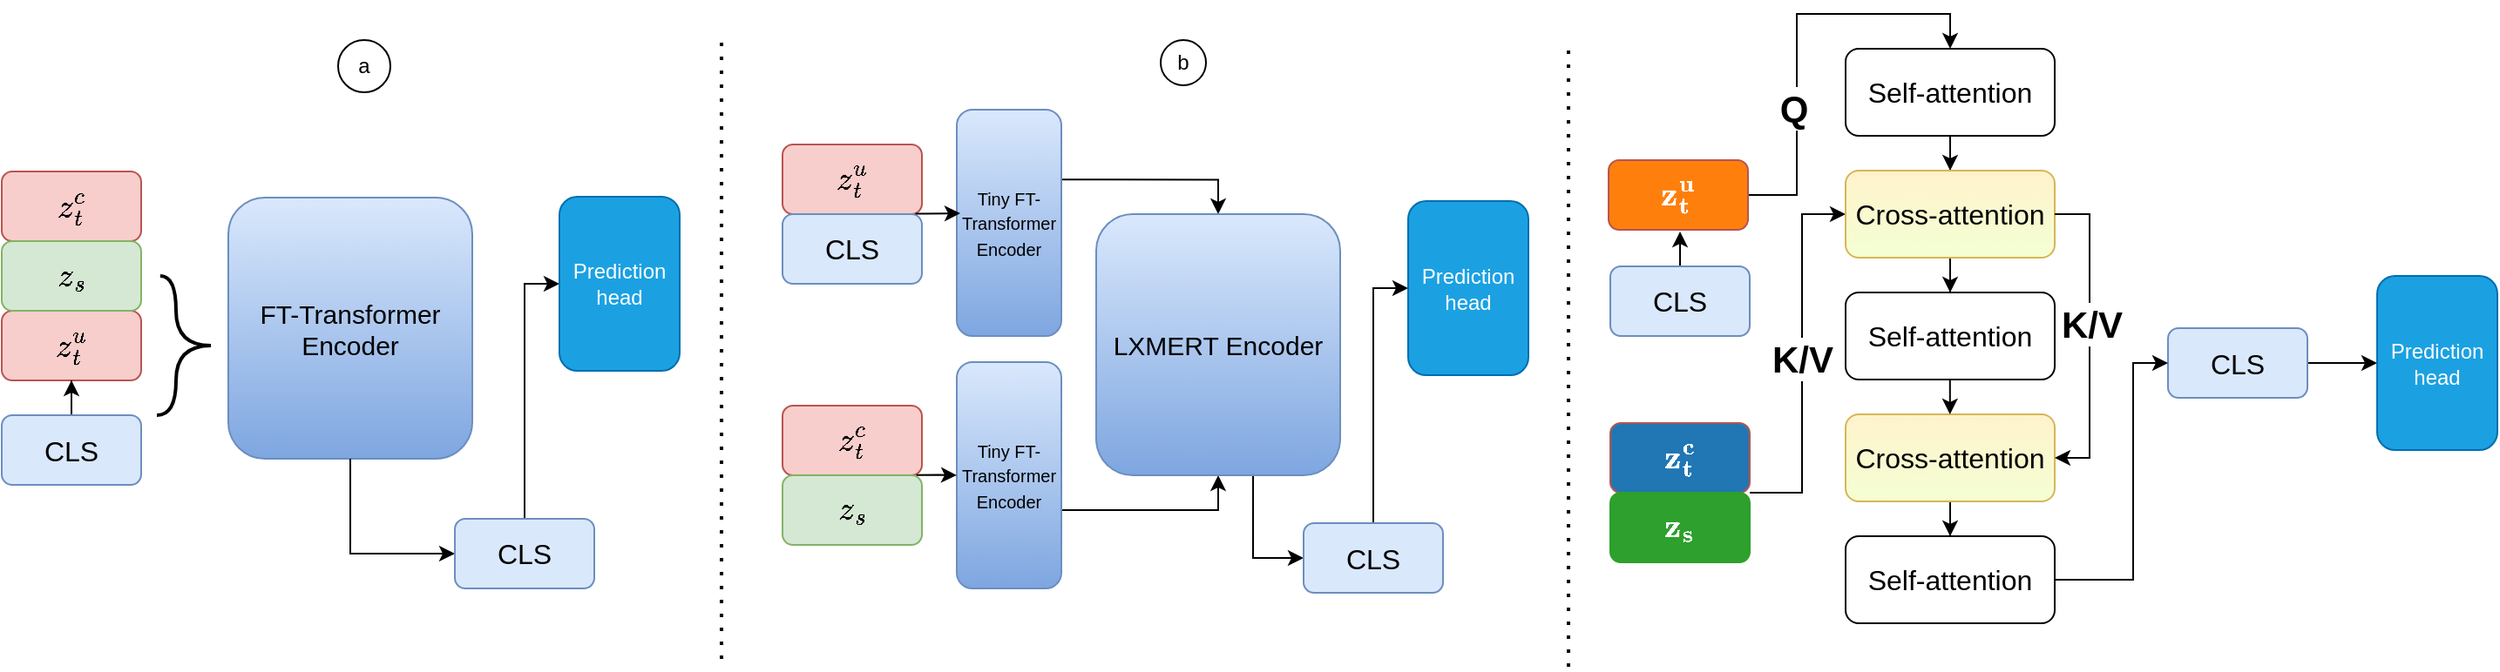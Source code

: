 <mxfile version="26.0.6">
  <diagram name="Page-1" id="zA27uo1Sg_b5YbpT-ogK">
    <mxGraphModel dx="1587" dy="486" grid="1" gridSize="10" guides="1" tooltips="1" connect="1" arrows="1" fold="1" page="1" pageScale="1" pageWidth="827" pageHeight="1169" math="1" shadow="0">
      <root>
        <mxCell id="0" />
        <mxCell id="1" parent="0" />
        <mxCell id="pGVhdN3X-JL4hUr2xQ4u-6" style="edgeStyle=orthogonalEdgeStyle;rounded=0;orthogonalLoop=1;jettySize=auto;html=1;entryX=0.5;entryY=1;entryDx=0;entryDy=0;" parent="1" source="pGVhdN3X-JL4hUr2xQ4u-7" edge="1">
          <mxGeometry relative="1" as="geometry">
            <mxPoint x="960" y="630" as="targetPoint" />
          </mxGeometry>
        </mxCell>
        <mxCell id="pGVhdN3X-JL4hUr2xQ4u-7" value="&lt;font style=&quot;font-size: 16px;&quot;&gt;CLS&lt;/font&gt;" style="rounded=1;whiteSpace=wrap;html=1;fillColor=#dae8fc;strokeColor=#6c8ebf;" parent="1" vertex="1">
          <mxGeometry x="920" y="650" width="80" height="40" as="geometry" />
        </mxCell>
        <mxCell id="pGVhdN3X-JL4hUr2xQ4u-21" style="edgeStyle=orthogonalEdgeStyle;rounded=0;orthogonalLoop=1;jettySize=auto;html=1;entryX=0;entryY=0.5;entryDx=0;entryDy=0;" parent="1" source="pGVhdN3X-JL4hUr2xQ4u-22" target="pGVhdN3X-JL4hUr2xQ4u-23" edge="1">
          <mxGeometry relative="1" as="geometry" />
        </mxCell>
        <mxCell id="pGVhdN3X-JL4hUr2xQ4u-22" value="&lt;font style=&quot;font-size: 16px;&quot;&gt;CLS&lt;/font&gt;" style="rounded=1;whiteSpace=wrap;html=1;fillColor=#dae8fc;strokeColor=#6c8ebf;" parent="1" vertex="1">
          <mxGeometry x="1240" y="685.5" width="80" height="40" as="geometry" />
        </mxCell>
        <mxCell id="pGVhdN3X-JL4hUr2xQ4u-23" value="Prediction head" style="rounded=1;whiteSpace=wrap;html=1;fillColor=#1ba1e2;fontColor=#ffffff;strokeColor=#006EAF;" parent="1" vertex="1">
          <mxGeometry x="1360" y="655.5" width="69" height="100" as="geometry" />
        </mxCell>
        <mxCell id="pGVhdN3X-JL4hUr2xQ4u-24" value="&lt;font style=&quot;font-size: 16px;&quot;&gt;$$z_t^u$$&lt;/font&gt;" style="rounded=1;whiteSpace=wrap;html=1;fillColor=#f8cecc;strokeColor=#b85450;" parent="1" vertex="1">
          <mxGeometry x="-3" y="675.5" width="80" height="40" as="geometry" />
        </mxCell>
        <mxCell id="pGVhdN3X-JL4hUr2xQ4u-25" value="&lt;font style=&quot;font-size: 16px;&quot;&gt;$$z_t^c$$&lt;/font&gt;" style="rounded=1;whiteSpace=wrap;html=1;fillColor=#f8cecc;strokeColor=#b85450;" parent="1" vertex="1">
          <mxGeometry x="-3" y="595.5" width="80" height="40" as="geometry" />
        </mxCell>
        <mxCell id="pGVhdN3X-JL4hUr2xQ4u-26" value="&lt;font style=&quot;font-size: 16px;&quot;&gt;$$z_s$$&lt;/font&gt;" style="rounded=1;whiteSpace=wrap;html=1;fillColor=#d5e8d4;strokeColor=#82b366;" parent="1" vertex="1">
          <mxGeometry x="-3" y="635.5" width="80" height="40" as="geometry" />
        </mxCell>
        <mxCell id="pGVhdN3X-JL4hUr2xQ4u-27" style="edgeStyle=orthogonalEdgeStyle;rounded=0;orthogonalLoop=1;jettySize=auto;html=1;entryX=0.5;entryY=1;entryDx=0;entryDy=0;" parent="1" source="pGVhdN3X-JL4hUr2xQ4u-28" target="pGVhdN3X-JL4hUr2xQ4u-24" edge="1">
          <mxGeometry relative="1" as="geometry" />
        </mxCell>
        <mxCell id="pGVhdN3X-JL4hUr2xQ4u-28" value="&lt;font style=&quot;font-size: 16px;&quot;&gt;CLS&lt;/font&gt;" style="rounded=1;whiteSpace=wrap;html=1;fillColor=#dae8fc;strokeColor=#6c8ebf;" parent="1" vertex="1">
          <mxGeometry x="-3" y="735.5" width="80" height="40" as="geometry" />
        </mxCell>
        <mxCell id="pGVhdN3X-JL4hUr2xQ4u-29" style="edgeStyle=orthogonalEdgeStyle;rounded=0;orthogonalLoop=1;jettySize=auto;html=1;entryX=0;entryY=0.5;entryDx=0;entryDy=0;exitX=0.643;exitY=0.996;exitDx=0;exitDy=0;exitPerimeter=0;" parent="1" source="pGVhdN3X-JL4hUr2xQ4u-47" target="pGVhdN3X-JL4hUr2xQ4u-32" edge="1">
          <mxGeometry relative="1" as="geometry">
            <mxPoint x="675" y="782.5" as="sourcePoint" />
            <Array as="points">
              <mxPoint x="715" y="817.5" />
            </Array>
          </mxGeometry>
        </mxCell>
        <mxCell id="pGVhdN3X-JL4hUr2xQ4u-30" value="&lt;font style=&quot;font-size: 15px;&quot;&gt;FT-Transformer Encoder&lt;/font&gt;" style="rounded=1;whiteSpace=wrap;html=1;fillColor=#dae8fc;strokeColor=#6c8ebf;gradientColor=#7ea6e0;" parent="1" vertex="1">
          <mxGeometry x="127" y="610.5" width="140" height="150" as="geometry" />
        </mxCell>
        <mxCell id="pGVhdN3X-JL4hUr2xQ4u-31" style="edgeStyle=orthogonalEdgeStyle;rounded=0;orthogonalLoop=1;jettySize=auto;html=1;entryX=0;entryY=0.5;entryDx=0;entryDy=0;" parent="1" source="pGVhdN3X-JL4hUr2xQ4u-32" target="pGVhdN3X-JL4hUr2xQ4u-33" edge="1">
          <mxGeometry relative="1" as="geometry" />
        </mxCell>
        <mxCell id="pGVhdN3X-JL4hUr2xQ4u-32" value="&lt;font style=&quot;font-size: 16px;&quot;&gt;CLS&lt;/font&gt;" style="rounded=1;whiteSpace=wrap;html=1;fillColor=#dae8fc;strokeColor=#6c8ebf;" parent="1" vertex="1">
          <mxGeometry x="744" y="797.5" width="80" height="40" as="geometry" />
        </mxCell>
        <mxCell id="pGVhdN3X-JL4hUr2xQ4u-33" value="Prediction head" style="rounded=1;whiteSpace=wrap;html=1;fillColor=#1ba1e2;fontColor=#ffffff;strokeColor=#006EAF;" parent="1" vertex="1">
          <mxGeometry x="804" y="612.5" width="69" height="100" as="geometry" />
        </mxCell>
        <mxCell id="pGVhdN3X-JL4hUr2xQ4u-34" value="" style="group;rotation=-179;" parent="1" vertex="1" connectable="0">
          <mxGeometry x="87" y="655.5" width="30" height="80" as="geometry" />
        </mxCell>
        <mxCell id="pGVhdN3X-JL4hUr2xQ4u-35" value="" style="endArrow=none;html=1;rounded=0;fontStyle=1;edgeStyle=orthogonalEdgeStyle;curved=1;strokeWidth=2;" parent="pGVhdN3X-JL4hUr2xQ4u-34" edge="1">
          <mxGeometry width="50" height="50" relative="1" as="geometry">
            <mxPoint x="30" y="40" as="sourcePoint" />
            <mxPoint x="-1" y="80" as="targetPoint" />
            <Array as="points">
              <mxPoint x="10" y="40" />
              <mxPoint x="9" y="80" />
            </Array>
          </mxGeometry>
        </mxCell>
        <mxCell id="pGVhdN3X-JL4hUr2xQ4u-36" value="" style="endArrow=none;html=1;rounded=0;edgeStyle=orthogonalEdgeStyle;curved=1;strokeWidth=2;" parent="pGVhdN3X-JL4hUr2xQ4u-34" edge="1">
          <mxGeometry width="50" height="50" relative="1" as="geometry">
            <mxPoint x="30" y="40" as="sourcePoint" />
            <mxPoint x="1" as="targetPoint" />
            <Array as="points">
              <mxPoint x="10" y="40" />
              <mxPoint x="11" />
            </Array>
          </mxGeometry>
        </mxCell>
        <mxCell id="pGVhdN3X-JL4hUr2xQ4u-37" value="" style="endArrow=none;dashed=1;html=1;dashPattern=1 3;strokeWidth=2;rounded=0;" parent="1" edge="1">
          <mxGeometry width="50" height="50" relative="1" as="geometry">
            <mxPoint x="410" y="875.5" as="sourcePoint" />
            <mxPoint x="410" y="515.5" as="targetPoint" />
          </mxGeometry>
        </mxCell>
        <mxCell id="pGVhdN3X-JL4hUr2xQ4u-38" value="" style="endArrow=none;dashed=1;html=1;dashPattern=1 3;strokeWidth=2;rounded=0;" parent="1" edge="1">
          <mxGeometry width="50" height="50" relative="1" as="geometry">
            <mxPoint x="896" y="880" as="sourcePoint" />
            <mxPoint x="896" y="520" as="targetPoint" />
          </mxGeometry>
        </mxCell>
        <mxCell id="pGVhdN3X-JL4hUr2xQ4u-39" value="&lt;font style=&quot;font-size: 16px;&quot;&gt;$$z_t^u$$&lt;/font&gt;" style="rounded=1;whiteSpace=wrap;html=1;fillColor=#f8cecc;strokeColor=#b85450;" parent="1" vertex="1">
          <mxGeometry x="445" y="580" width="80" height="40" as="geometry" />
        </mxCell>
        <mxCell id="pGVhdN3X-JL4hUr2xQ4u-40" value="&lt;font style=&quot;font-size: 16px;&quot;&gt;$$z_t^c$$&lt;/font&gt;" style="rounded=1;whiteSpace=wrap;html=1;fillColor=#f8cecc;strokeColor=#b85450;" parent="1" vertex="1">
          <mxGeometry x="445" y="730" width="80" height="40" as="geometry" />
        </mxCell>
        <mxCell id="pGVhdN3X-JL4hUr2xQ4u-41" value="&lt;font style=&quot;font-size: 16px;&quot;&gt;$$z_s$$&lt;/font&gt;" style="rounded=1;whiteSpace=wrap;html=1;fillColor=#d5e8d4;strokeColor=#82b366;" parent="1" vertex="1">
          <mxGeometry x="445" y="770" width="80" height="40" as="geometry" />
        </mxCell>
        <mxCell id="pGVhdN3X-JL4hUr2xQ4u-42" value="&lt;font style=&quot;font-size: 16px;&quot;&gt;CLS&lt;/font&gt;" style="rounded=1;whiteSpace=wrap;html=1;fillColor=#dae8fc;strokeColor=#6c8ebf;" parent="1" vertex="1">
          <mxGeometry x="445" y="620" width="80" height="40" as="geometry" />
        </mxCell>
        <mxCell id="pGVhdN3X-JL4hUr2xQ4u-43" style="edgeStyle=orthogonalEdgeStyle;rounded=0;orthogonalLoop=1;jettySize=auto;html=1;exitX=0.997;exitY=0.309;exitDx=0;exitDy=0;entryX=0.5;entryY=0;entryDx=0;entryDy=0;exitPerimeter=0;" parent="1" source="pGVhdN3X-JL4hUr2xQ4u-44" target="pGVhdN3X-JL4hUr2xQ4u-47" edge="1">
          <mxGeometry relative="1" as="geometry">
            <Array as="points">
              <mxPoint x="695" y="600" />
            </Array>
          </mxGeometry>
        </mxCell>
        <mxCell id="pGVhdN3X-JL4hUr2xQ4u-44" value="&lt;font style=&quot;font-size: 10px;&quot;&gt;Tiny FT-Transformer Encoder&lt;/font&gt;" style="rounded=1;whiteSpace=wrap;html=1;fillColor=#dae8fc;strokeColor=#6c8ebf;gradientColor=#7ea6e0;" parent="1" vertex="1">
          <mxGeometry x="545" y="560" width="60" height="130" as="geometry" />
        </mxCell>
        <mxCell id="pGVhdN3X-JL4hUr2xQ4u-45" style="edgeStyle=orthogonalEdgeStyle;rounded=0;orthogonalLoop=1;jettySize=auto;html=1;entryX=0.5;entryY=1;entryDx=0;entryDy=0;" parent="1" source="pGVhdN3X-JL4hUr2xQ4u-46" target="pGVhdN3X-JL4hUr2xQ4u-47" edge="1">
          <mxGeometry relative="1" as="geometry">
            <Array as="points">
              <mxPoint x="695" y="790" />
            </Array>
          </mxGeometry>
        </mxCell>
        <mxCell id="pGVhdN3X-JL4hUr2xQ4u-46" value="&lt;font style=&quot;font-size: 10px;&quot;&gt;Tiny FT-Transformer Encoder&lt;/font&gt;" style="rounded=1;whiteSpace=wrap;html=1;fillColor=#dae8fc;strokeColor=#6c8ebf;gradientColor=#7ea6e0;" parent="1" vertex="1">
          <mxGeometry x="545" y="705" width="60" height="130" as="geometry" />
        </mxCell>
        <mxCell id="pGVhdN3X-JL4hUr2xQ4u-47" value="&lt;font style=&quot;font-size: 15px;&quot;&gt;LXMERT Encoder&lt;/font&gt;" style="rounded=1;whiteSpace=wrap;html=1;fillColor=#dae8fc;strokeColor=#6c8ebf;gradientColor=#7ea6e0;" parent="1" vertex="1">
          <mxGeometry x="625" y="620" width="140" height="150" as="geometry" />
        </mxCell>
        <mxCell id="pGVhdN3X-JL4hUr2xQ4u-48" style="edgeStyle=orthogonalEdgeStyle;rounded=0;orthogonalLoop=1;jettySize=auto;html=1;entryX=0.034;entryY=0.465;entryDx=0;entryDy=0;entryPerimeter=0;exitX=0.954;exitY=0.995;exitDx=0;exitDy=0;exitPerimeter=0;" parent="1" source="pGVhdN3X-JL4hUr2xQ4u-39" target="pGVhdN3X-JL4hUr2xQ4u-44" edge="1">
          <mxGeometry relative="1" as="geometry">
            <mxPoint x="535" y="622.5" as="targetPoint" />
            <Array as="points">
              <mxPoint x="525" y="619.5" />
              <mxPoint x="547" y="619.5" />
            </Array>
          </mxGeometry>
        </mxCell>
        <mxCell id="pGVhdN3X-JL4hUr2xQ4u-49" style="edgeStyle=orthogonalEdgeStyle;rounded=0;orthogonalLoop=1;jettySize=auto;html=1;entryX=0;entryY=0.5;entryDx=0;entryDy=0;exitX=0.961;exitY=-0.004;exitDx=0;exitDy=0;exitPerimeter=0;" parent="1" source="pGVhdN3X-JL4hUr2xQ4u-41" target="pGVhdN3X-JL4hUr2xQ4u-46" edge="1">
          <mxGeometry relative="1" as="geometry">
            <mxPoint x="523.14" y="766.23" as="sourcePoint" />
            <mxPoint x="544.96" y="768.01" as="targetPoint" />
            <Array as="points">
              <mxPoint x="535" y="769.5" />
              <mxPoint x="535" y="770.5" />
            </Array>
          </mxGeometry>
        </mxCell>
        <mxCell id="pGVhdN3X-JL4hUr2xQ4u-50" value="a" style="ellipse;whiteSpace=wrap;html=1;aspect=fixed;" parent="1" vertex="1">
          <mxGeometry x="190" y="520" width="30" height="30" as="geometry" />
        </mxCell>
        <mxCell id="pGVhdN3X-JL4hUr2xQ4u-51" value="b" style="ellipse;whiteSpace=wrap;html=1;aspect=fixed;" parent="1" vertex="1">
          <mxGeometry x="662" y="520" width="26" height="26" as="geometry" />
        </mxCell>
        <mxCell id="pGVhdN3X-JL4hUr2xQ4u-53" style="edgeStyle=orthogonalEdgeStyle;rounded=0;orthogonalLoop=1;jettySize=auto;html=1;entryX=0;entryY=0.5;entryDx=0;entryDy=0;exitX=0.5;exitY=1;exitDx=0;exitDy=0;" parent="1" source="pGVhdN3X-JL4hUr2xQ4u-30" target="pGVhdN3X-JL4hUr2xQ4u-55" edge="1">
          <mxGeometry relative="1" as="geometry">
            <mxPoint x="228" y="767" as="sourcePoint" />
            <Array as="points">
              <mxPoint x="197" y="815.5" />
            </Array>
          </mxGeometry>
        </mxCell>
        <mxCell id="pGVhdN3X-JL4hUr2xQ4u-54" style="edgeStyle=orthogonalEdgeStyle;rounded=0;orthogonalLoop=1;jettySize=auto;html=1;entryX=0;entryY=0.5;entryDx=0;entryDy=0;" parent="1" source="pGVhdN3X-JL4hUr2xQ4u-55" target="pGVhdN3X-JL4hUr2xQ4u-56" edge="1">
          <mxGeometry relative="1" as="geometry" />
        </mxCell>
        <mxCell id="pGVhdN3X-JL4hUr2xQ4u-55" value="&lt;font style=&quot;font-size: 16px;&quot;&gt;CLS&lt;/font&gt;" style="rounded=1;whiteSpace=wrap;html=1;fillColor=#dae8fc;strokeColor=#6c8ebf;" parent="1" vertex="1">
          <mxGeometry x="257" y="795" width="80" height="40" as="geometry" />
        </mxCell>
        <mxCell id="pGVhdN3X-JL4hUr2xQ4u-56" value="Prediction head" style="rounded=1;whiteSpace=wrap;html=1;fillColor=#1ba1e2;fontColor=#ffffff;strokeColor=#006EAF;" parent="1" vertex="1">
          <mxGeometry x="317" y="610" width="69" height="100" as="geometry" />
        </mxCell>
        <mxCell id="h2d_92w9KAQdCJ_O2alC-9" value="&lt;font style=&quot;font-size: 21px;&quot;&gt;&lt;b style=&quot;&quot;&gt;K/V&lt;/b&gt;&lt;/font&gt;" style="edgeStyle=orthogonalEdgeStyle;rounded=0;orthogonalLoop=1;jettySize=auto;html=1;entryX=0;entryY=0.5;entryDx=0;entryDy=0;" edge="1" parent="1" source="8N85PiKivkfBj02UDzAC-1" target="pGVhdN3X-JL4hUr2xQ4u-17">
          <mxGeometry x="-0.002" relative="1" as="geometry">
            <Array as="points">
              <mxPoint x="1030" y="780" />
              <mxPoint x="1030" y="620" />
            </Array>
            <mxPoint as="offset" />
          </mxGeometry>
        </mxCell>
        <mxCell id="8N85PiKivkfBj02UDzAC-1" value="&lt;font style=&quot;font-size: 16px; color: rgb(255, 255, 255);&quot;&gt;$$\mathbf{z_t^c}$$&lt;/font&gt;" style="rounded=1;whiteSpace=wrap;html=1;fillColor=light-dark(#2077b4, #512d2b);strokeColor=#b85450;" parent="1" vertex="1">
          <mxGeometry x="920" y="740" width="80" height="40" as="geometry" />
        </mxCell>
        <mxCell id="h2d_92w9KAQdCJ_O2alC-7" style="edgeStyle=orthogonalEdgeStyle;rounded=0;orthogonalLoop=1;jettySize=auto;html=1;entryX=0.5;entryY=0;entryDx=0;entryDy=0;" edge="1" parent="1" source="8N85PiKivkfBj02UDzAC-2" target="pGVhdN3X-JL4hUr2xQ4u-9">
          <mxGeometry relative="1" as="geometry" />
        </mxCell>
        <mxCell id="h2d_92w9KAQdCJ_O2alC-8" value="&lt;font style=&quot;font-size: 21px;&quot;&gt;&lt;b style=&quot;&quot;&gt;Q&lt;/b&gt;&lt;/font&gt;" style="edgeLabel;html=1;align=center;verticalAlign=middle;resizable=0;points=[];" vertex="1" connectable="0" parent="h2d_92w9KAQdCJ_O2alC-7">
          <mxGeometry x="-0.346" y="2" relative="1" as="geometry">
            <mxPoint as="offset" />
          </mxGeometry>
        </mxCell>
        <mxCell id="8N85PiKivkfBj02UDzAC-2" value="&lt;font style=&quot;font-size: 16px; color: rgb(255, 255, 255);&quot;&gt;$$\mathbf{z_t^u}$$&lt;/font&gt;" style="rounded=1;whiteSpace=wrap;html=1;fillColor=light-dark(#ff7f0c, #9a5100);strokeColor=#b85450;" parent="1" vertex="1">
          <mxGeometry x="919" y="589" width="80" height="40" as="geometry" />
        </mxCell>
        <mxCell id="8N85PiKivkfBj02UDzAC-3" value="&lt;font style=&quot;font-size: 16px; color: rgb(255, 255, 255);&quot;&gt;$$\mathbf{z_s}$$&lt;/font&gt;" style="rounded=1;whiteSpace=wrap;html=1;fillColor=light-dark(#2da02d, #1f2f1e);strokeColor=light-dark(#2da02d, #446e2c);" parent="1" vertex="1">
          <mxGeometry x="920" y="780" width="80" height="40" as="geometry" />
        </mxCell>
        <mxCell id="h2d_92w9KAQdCJ_O2alC-1" value="" style="group;rotation=90;" vertex="1" connectable="0" parent="1">
          <mxGeometry x="1020" y="560" width="190" height="120" as="geometry" />
        </mxCell>
        <mxCell id="pGVhdN3X-JL4hUr2xQ4u-8" style="edgeStyle=orthogonalEdgeStyle;rounded=0;orthogonalLoop=1;jettySize=auto;html=1;entryX=0.5;entryY=0;entryDx=0;entryDy=0;" parent="h2d_92w9KAQdCJ_O2alC-1" source="pGVhdN3X-JL4hUr2xQ4u-9" target="pGVhdN3X-JL4hUr2xQ4u-17" edge="1">
          <mxGeometry relative="1" as="geometry" />
        </mxCell>
        <mxCell id="pGVhdN3X-JL4hUr2xQ4u-9" value="&lt;font style=&quot;font-size: 16px;&quot;&gt;Self-attention&lt;/font&gt;" style="rounded=1;whiteSpace=wrap;html=1;rotation=0;" parent="h2d_92w9KAQdCJ_O2alC-1" vertex="1">
          <mxGeometry x="35" y="-35" width="120" height="50" as="geometry" />
        </mxCell>
        <mxCell id="pGVhdN3X-JL4hUr2xQ4u-11" value="&lt;font style=&quot;font-size: 16px;&quot;&gt;Self-attention&lt;/font&gt;" style="rounded=1;whiteSpace=wrap;html=1;rotation=0;" parent="h2d_92w9KAQdCJ_O2alC-1" vertex="1">
          <mxGeometry x="35" y="105" width="120" height="50" as="geometry" />
        </mxCell>
        <mxCell id="pGVhdN3X-JL4hUr2xQ4u-14" style="edgeStyle=orthogonalEdgeStyle;rounded=0;orthogonalLoop=1;jettySize=auto;html=1;entryX=0.5;entryY=0;entryDx=0;entryDy=0;" parent="h2d_92w9KAQdCJ_O2alC-1" source="pGVhdN3X-JL4hUr2xQ4u-17" target="pGVhdN3X-JL4hUr2xQ4u-11" edge="1">
          <mxGeometry relative="1" as="geometry" />
        </mxCell>
        <mxCell id="pGVhdN3X-JL4hUr2xQ4u-17" value="&lt;font style=&quot;font-size: 16px;&quot;&gt;Cross-attention&lt;/font&gt;" style="rounded=1;whiteSpace=wrap;html=1;fillColor=#fff2cc;strokeColor=#d6b656;gradientColor=#F4FFD3;rotation=0;" parent="h2d_92w9KAQdCJ_O2alC-1" vertex="1">
          <mxGeometry x="35" y="35" width="120" height="50" as="geometry" />
        </mxCell>
        <mxCell id="h2d_92w9KAQdCJ_O2alC-2" value="" style="group;rotation=90;" vertex="1" connectable="0" parent="1">
          <mxGeometry x="1055" y="735" width="120" height="120" as="geometry" />
        </mxCell>
        <mxCell id="pGVhdN3X-JL4hUr2xQ4u-13" value="&lt;font style=&quot;font-size: 16px;&quot;&gt;Self-attention&lt;/font&gt;" style="rounded=1;whiteSpace=wrap;html=1;rotation=0;" parent="h2d_92w9KAQdCJ_O2alC-2" vertex="1">
          <mxGeometry y="70" width="120" height="50" as="geometry" />
        </mxCell>
        <mxCell id="pGVhdN3X-JL4hUr2xQ4u-18" style="edgeStyle=orthogonalEdgeStyle;rounded=0;orthogonalLoop=1;jettySize=auto;html=1;entryX=0.5;entryY=0;entryDx=0;entryDy=0;" parent="h2d_92w9KAQdCJ_O2alC-2" source="pGVhdN3X-JL4hUr2xQ4u-19" target="pGVhdN3X-JL4hUr2xQ4u-13" edge="1">
          <mxGeometry relative="1" as="geometry" />
        </mxCell>
        <mxCell id="pGVhdN3X-JL4hUr2xQ4u-19" value="&lt;font style=&quot;font-size: 16px;&quot;&gt;Cross-attention&lt;/font&gt;" style="rounded=1;whiteSpace=wrap;html=1;fillColor=#fff2cc;strokeColor=#d6b656;gradientColor=#F4FFD3;rotation=0;" parent="h2d_92w9KAQdCJ_O2alC-2" vertex="1">
          <mxGeometry width="120" height="50" as="geometry" />
        </mxCell>
        <mxCell id="h2d_92w9KAQdCJ_O2alC-4" style="edgeStyle=orthogonalEdgeStyle;rounded=0;orthogonalLoop=1;jettySize=auto;html=1;entryX=0.5;entryY=0;entryDx=0;entryDy=0;" edge="1" parent="1">
          <mxGeometry relative="1" as="geometry">
            <mxPoint x="1114.9" y="715" as="sourcePoint" />
            <mxPoint x="1114.9" y="735" as="targetPoint" />
          </mxGeometry>
        </mxCell>
        <mxCell id="h2d_92w9KAQdCJ_O2alC-6" style="edgeStyle=orthogonalEdgeStyle;rounded=0;orthogonalLoop=1;jettySize=auto;html=1;entryX=0;entryY=0.5;entryDx=0;entryDy=0;" edge="1" parent="1" source="pGVhdN3X-JL4hUr2xQ4u-13" target="pGVhdN3X-JL4hUr2xQ4u-22">
          <mxGeometry relative="1" as="geometry">
            <Array as="points">
              <mxPoint x="1220" y="830" />
              <mxPoint x="1220" y="706" />
            </Array>
          </mxGeometry>
        </mxCell>
        <mxCell id="h2d_92w9KAQdCJ_O2alC-10" style="edgeStyle=orthogonalEdgeStyle;rounded=0;orthogonalLoop=1;jettySize=auto;html=1;entryX=1;entryY=0.5;entryDx=0;entryDy=0;" edge="1" parent="1" source="pGVhdN3X-JL4hUr2xQ4u-17" target="pGVhdN3X-JL4hUr2xQ4u-19">
          <mxGeometry relative="1" as="geometry">
            <Array as="points">
              <mxPoint x="1195" y="620" />
              <mxPoint x="1195" y="760" />
            </Array>
          </mxGeometry>
        </mxCell>
        <mxCell id="h2d_92w9KAQdCJ_O2alC-13" value="&lt;b style=&quot;&quot;&gt;&lt;font style=&quot;font-size: 21px;&quot;&gt;K/V&lt;/font&gt;&lt;/b&gt;" style="edgeLabel;html=1;align=center;verticalAlign=middle;resizable=0;points=[];" vertex="1" connectable="0" parent="h2d_92w9KAQdCJ_O2alC-10">
          <mxGeometry x="-0.086" y="1" relative="1" as="geometry">
            <mxPoint as="offset" />
          </mxGeometry>
        </mxCell>
      </root>
    </mxGraphModel>
  </diagram>
</mxfile>
